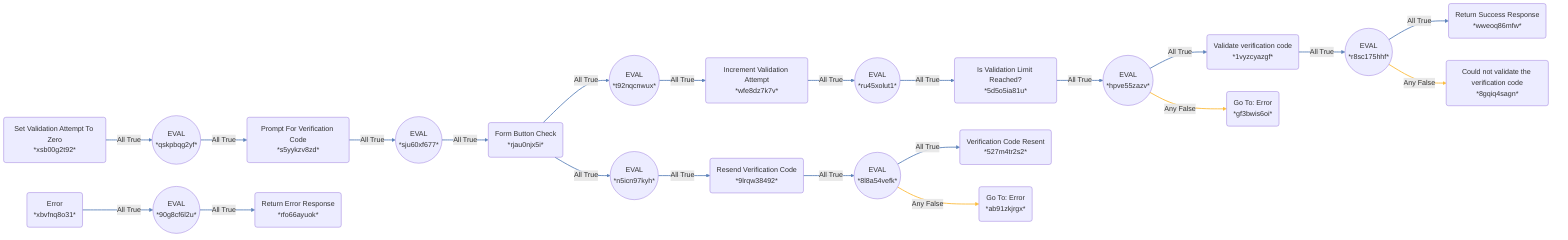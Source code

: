 flowchart LR
    xsb00g2t92("Set Validation Attempt To Zero<br>*xsb00g2t92*") -- All True --> qskpbqg2yf(("EVAL<br>*qskpbqg2yf*"))
    qskpbqg2yf(("EVAL<br>*qskpbqg2yf*")) -- All True --> s5yykzv8zd("Prompt For Verification Code<br>*s5yykzv8zd*")
    s5yykzv8zd("Prompt For Verification Code<br>*s5yykzv8zd*") -- All True --> sju60xf677(("EVAL<br>*sju60xf677*"))
    sju60xf677(("EVAL<br>*sju60xf677*")) -- All True --> rjau0njx5i("Form Button Check<br>*rjau0njx5i*")
    rjau0njx5i("Form Button Check<br>*rjau0njx5i*") -- All True --> t92nqcnwux(("EVAL<br>*t92nqcnwux*"))
    t92nqcnwux(("EVAL<br>*t92nqcnwux*")) -- All True --> wfe8dz7k7v("Increment Validation Attempt<br>*wfe8dz7k7v*")
    wfe8dz7k7v("Increment Validation Attempt<br>*wfe8dz7k7v*") -- All True --> ru45xolut1(("EVAL<br>*ru45xolut1*"))
    ru45xolut1(("EVAL<br>*ru45xolut1*")) -- All True --> 5d5o5ia81u("Is Validation Limit Reached?<br>*5d5o5ia81u*")
    5d5o5ia81u("Is Validation Limit Reached?<br>*5d5o5ia81u*") -- All True --> hpve55zazv(("EVAL<br>*hpve55zazv*"))
    hpve55zazv(("EVAL<br>*hpve55zazv*")) -- All True --> 1vyzcyazgf("Validate verification code<br>*1vyzcyazgf*")
    1vyzcyazgf("Validate verification code<br>*1vyzcyazgf*") -- All True --> r8sc175hhf(("EVAL<br>*r8sc175hhf*"))
    r8sc175hhf(("EVAL<br>*r8sc175hhf*")) -- All True --> wweoq86mfw("Return Success Response<br>*wweoq86mfw*")
    r8sc175hhf(("EVAL<br>*r8sc175hhf*")) -- Any False --> 8gqiq4sagn("Could not validate the verification code<br>*8gqiq4sagn*")
    hpve55zazv(("EVAL<br>*hpve55zazv*")) -- Any False --> gf3bwis6oi("Go To: Error<br>*gf3bwis6oi*")
    rjau0njx5i("Form Button Check<br>*rjau0njx5i*") -- All True --> n5icn97kyh(("EVAL<br>*n5icn97kyh*"))
    n5icn97kyh(("EVAL<br>*n5icn97kyh*")) -- All True --> 9lrqw38492("Resend Verification Code<br>*9lrqw38492*")
    9lrqw38492("Resend Verification Code<br>*9lrqw38492*") -- All True --> 8l8a54vefk(("EVAL<br>*8l8a54vefk*"))
    8l8a54vefk(("EVAL<br>*8l8a54vefk*")) -- All True --> 527m4tr2s2("Verification Code Resent<br>*527m4tr2s2*")
    8l8a54vefk(("EVAL<br>*8l8a54vefk*")) -- Any False --> ab91zkjrgx("Go To: Error<br>*ab91zkjrgx*")
    xbvfnq8o31("Error<br>*xbvfnq8o31*") -- All True --> 90g8cf6l2u(("EVAL<br>*90g8cf6l2u*"))
    90g8cf6l2u(("EVAL<br>*90g8cf6l2u*")) -- All True --> rfo66ayuok("Return Error Response<br>*rfo66ayuok*")

    linkStyle 0 stroke:#5F84BB,stroke-width:2px;
    linkStyle 1 stroke:#5F84BB,stroke-width:2px;
    linkStyle 2 stroke:#5F84BB,stroke-width:2px;
    linkStyle 3 stroke:#5F84BB,stroke-width:2px;
    linkStyle 4 stroke:#5F84BB,stroke-width:2px;
    linkStyle 5 stroke:#5F84BB,stroke-width:2px;
    linkStyle 6 stroke:#5F84BB,stroke-width:2px;
    linkStyle 7 stroke:#5F84BB,stroke-width:2px;
    linkStyle 8 stroke:#5F84BB,stroke-width:2px;
    linkStyle 9 stroke:#5F84BB,stroke-width:2px;
    linkStyle 10 stroke:#5F84BB,stroke-width:2px;
    linkStyle 11 stroke:#5F84BB,stroke-width:2px;
    linkStyle 12 stroke:#FCBC3E,stroke-width:2px;
    linkStyle 13 stroke:#FCBC3E,stroke-width:2px;
    linkStyle 14 stroke:#5F84BB,stroke-width:2px;
    linkStyle 15 stroke:#5F84BB,stroke-width:2px;
    linkStyle 16 stroke:#5F84BB,stroke-width:2px;
    linkStyle 17 stroke:#5F84BB,stroke-width:2px;
    linkStyle 18 stroke:#FCBC3E,stroke-width:2px;
    linkStyle 19 stroke:#5F84BB,stroke-width:2px;
    linkStyle 20 stroke:#5F84BB,stroke-width:2px;